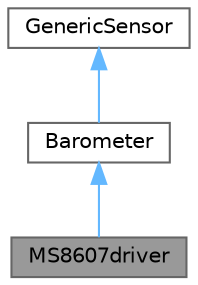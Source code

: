 digraph "MS8607driver"
{
 // LATEX_PDF_SIZE
  bgcolor="transparent";
  edge [fontname=Helvetica,fontsize=10,labelfontname=Helvetica,labelfontsize=10];
  node [fontname=Helvetica,fontsize=10,shape=box,height=0.2,width=0.4];
  Node1 [label="MS8607driver",height=0.2,width=0.4,color="gray40", fillcolor="grey60", style="filled", fontcolor="black",tooltip="An implementation of Barometer for the MS8607 barometer."];
  Node2 -> Node1 [dir="back",color="steelblue1",style="solid"];
  Node2 [label="Barometer",height=0.2,width=0.4,color="gray40", fillcolor="white", style="filled",URL="$classBarometer.html",tooltip="Generic Barometer."];
  Node3 -> Node2 [dir="back",color="steelblue1",style="solid"];
  Node3 [label="GenericSensor",height=0.2,width=0.4,color="gray40", fillcolor="white", style="filled",URL="$classGenericSensor.html",tooltip="Underlying interface to all sensors."];
}
